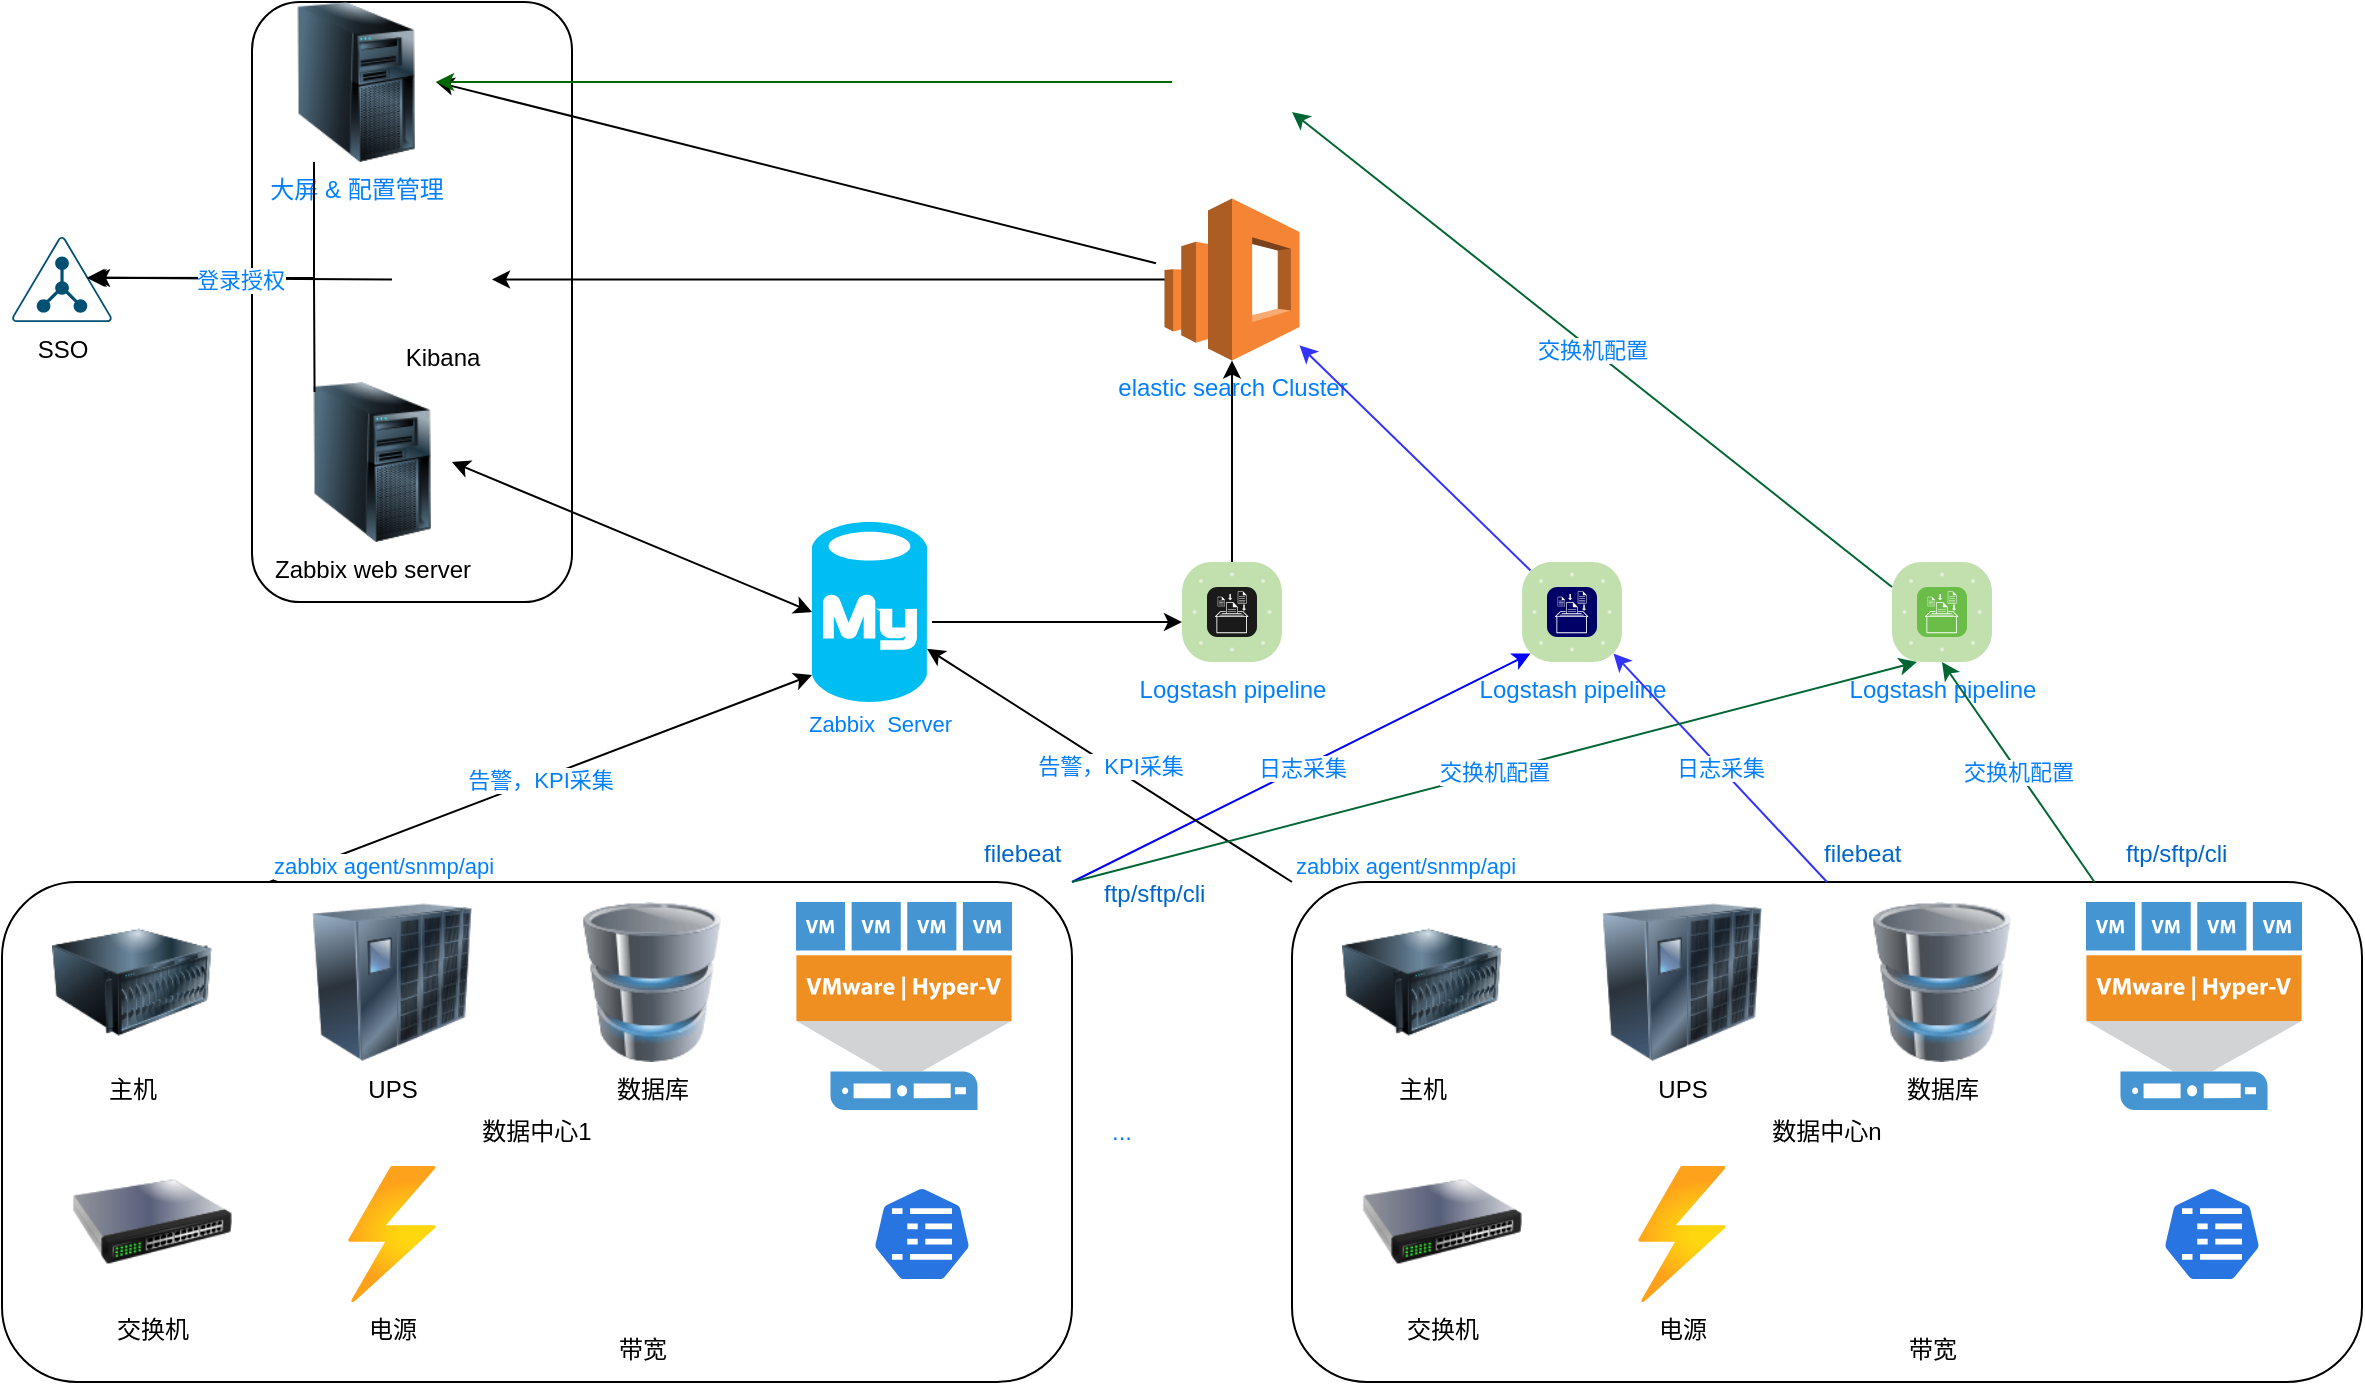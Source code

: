 <mxfile version="15.8.2" type="github">
  <diagram name="Page-1" id="55a83fd1-7818-8e21-69c5-c3457e3827bb">
    <mxGraphModel dx="2062" dy="1122" grid="1" gridSize="10" guides="1" tooltips="1" connect="1" arrows="0" fold="1" page="1" pageScale="1" pageWidth="1100" pageHeight="850" background="none" math="0" shadow="0">
      <root>
        <mxCell id="0" />
        <mxCell id="1" parent="0" />
        <mxCell id="yf0NXRO4z68Gx_VuZJrl-48" value="" style="rounded=1;whiteSpace=wrap;html=1;fontColor=#007FFF;" parent="1" vertex="1">
          <mxGeometry x="170" y="120" width="160" height="300" as="geometry" />
        </mxCell>
        <mxCell id="yf0NXRO4z68Gx_VuZJrl-10" value="数据中心1" style="rounded=1;whiteSpace=wrap;html=1;" parent="1" vertex="1">
          <mxGeometry x="45" y="560" width="535" height="250" as="geometry" />
        </mxCell>
        <mxCell id="yf0NXRO4z68Gx_VuZJrl-1" value="主机" style="image;html=1;image=img/lib/clip_art/computers/Server_128x128.png" parent="1" vertex="1">
          <mxGeometry x="70" y="570" width="80" height="80" as="geometry" />
        </mxCell>
        <mxCell id="yf0NXRO4z68Gx_VuZJrl-2" value="数据库" style="image;html=1;image=img/lib/clip_art/computers/Database_128x128.png" parent="1" vertex="1">
          <mxGeometry x="330" y="570" width="80" height="80" as="geometry" />
        </mxCell>
        <mxCell id="yf0NXRO4z68Gx_VuZJrl-3" value="UPS" style="image;html=1;image=img/lib/clip_art/networking/UPS_128x128.png" parent="1" vertex="1">
          <mxGeometry x="200" y="570" width="80" height="80" as="geometry" />
        </mxCell>
        <mxCell id="yf0NXRO4z68Gx_VuZJrl-5" value="交换机" style="image;html=1;image=img/lib/clip_art/networking/Switch_128x128.png" parent="1" vertex="1">
          <mxGeometry x="80" y="690" width="80" height="80" as="geometry" />
        </mxCell>
        <mxCell id="yf0NXRO4z68Gx_VuZJrl-7" value="电源" style="aspect=fixed;html=1;points=[];align=center;image;fontSize=12;image=img/lib/azure2/general/Power.svg;" parent="1" vertex="1">
          <mxGeometry x="218" y="702" width="44" height="68" as="geometry" />
        </mxCell>
        <mxCell id="yf0NXRO4z68Gx_VuZJrl-8" value="带宽" style="shape=image;html=1;verticalAlign=top;verticalLabelPosition=bottom;labelBackgroundColor=#ffffff;imageAspect=0;aspect=fixed;image=https://cdn0.iconfinder.com/data/icons/pulse_pack_by_chromatix/128/process_ok.png" parent="1" vertex="1">
          <mxGeometry x="320" y="690" width="90" height="90" as="geometry" />
        </mxCell>
        <mxCell id="yf0NXRO4z68Gx_VuZJrl-11" value="" style="pointerEvents=1;shadow=0;dashed=0;html=1;strokeColor=none;fillColor=#4495D1;labelPosition=center;verticalLabelPosition=bottom;verticalAlign=top;align=center;outlineConnect=0;shape=mxgraph.veeam.hyper_v_vmware_host;" parent="1" vertex="1">
          <mxGeometry x="442" y="570" width="108" height="104" as="geometry" />
        </mxCell>
        <mxCell id="yf0NXRO4z68Gx_VuZJrl-12" value="" style="sketch=0;html=1;dashed=0;whitespace=wrap;fillColor=#2875E2;strokeColor=#ffffff;points=[[0.005,0.63,0],[0.1,0.2,0],[0.9,0.2,0],[0.5,0,0],[0.995,0.63,0],[0.72,0.99,0],[0.5,1,0],[0.28,0.99,0]];shape=mxgraph.kubernetes.icon;prIcon=cm" parent="1" vertex="1">
          <mxGeometry x="480" y="712" width="50" height="48" as="geometry" />
        </mxCell>
        <mxCell id="yf0NXRO4z68Gx_VuZJrl-13" value="" style="verticalLabelPosition=bottom;html=1;verticalAlign=top;align=center;strokeColor=none;fillColor=#00BEF2;shape=mxgraph.azure.mysql_database;" parent="1" vertex="1">
          <mxGeometry x="450" y="380" width="57.5" height="90" as="geometry" />
        </mxCell>
        <mxCell id="yf0NXRO4z68Gx_VuZJrl-14" value="SSO" style="points=[[0.5,0,0],[0.765,0.48,0],[0.99,0.98,0],[0.5,1,0],[0.01,0.98,0],[0.235,0.48,0]];verticalLabelPosition=bottom;sketch=0;html=1;verticalAlign=top;aspect=fixed;align=center;pointerEvents=1;shape=mxgraph.cisco19.ldap;fillColor=#005073;strokeColor=none;" parent="1" vertex="1">
          <mxGeometry x="50" y="237.5" width="50" height="42.5" as="geometry" />
        </mxCell>
        <mxCell id="yf0NXRO4z68Gx_VuZJrl-15" value="Zabbix web server" style="image;html=1;image=img/lib/clip_art/computers/Server_Tower_128x128.png" parent="1" vertex="1">
          <mxGeometry x="190" y="310" width="80" height="80" as="geometry" />
        </mxCell>
        <mxCell id="yf0NXRO4z68Gx_VuZJrl-16" value="" style="endArrow=classic;startArrow=none;html=1;rounded=0;exitX=0.141;exitY=0.063;exitDx=0;exitDy=0;exitPerimeter=0;startFill=0;endFill=1;" parent="1" source="yf0NXRO4z68Gx_VuZJrl-15" edge="1">
          <mxGeometry width="50" height="50" relative="1" as="geometry">
            <mxPoint x="710" y="600" as="sourcePoint" />
            <mxPoint x="90" y="258" as="targetPoint" />
            <Array as="points">
              <mxPoint x="201" y="258" />
            </Array>
          </mxGeometry>
        </mxCell>
        <mxCell id="yf0NXRO4z68Gx_VuZJrl-17" value="" style="endArrow=classic;startArrow=classic;html=1;rounded=0;exitX=1;exitY=0.5;exitDx=0;exitDy=0;entryX=0;entryY=0.5;entryDx=0;entryDy=0;entryPerimeter=0;" parent="1" source="yf0NXRO4z68Gx_VuZJrl-15" target="yf0NXRO4z68Gx_VuZJrl-13" edge="1">
          <mxGeometry width="50" height="50" relative="1" as="geometry">
            <mxPoint x="710" y="600" as="sourcePoint" />
            <mxPoint x="760" y="550" as="targetPoint" />
          </mxGeometry>
        </mxCell>
        <mxCell id="yf0NXRO4z68Gx_VuZJrl-20" value="Kibana" style="shape=image;html=1;verticalAlign=top;verticalLabelPosition=bottom;labelBackgroundColor=#ffffff;imageAspect=0;aspect=fixed;image=https://cdn4.iconfinder.com/data/icons/logos-brands-5/24/kibana-128.png" parent="1" vertex="1">
          <mxGeometry x="240" y="233.75" width="50" height="50" as="geometry" />
        </mxCell>
        <mxCell id="yf0NXRO4z68Gx_VuZJrl-25" value="" style="edgeStyle=orthogonalEdgeStyle;rounded=0;orthogonalLoop=1;jettySize=auto;html=1;fontColor=#007FFF;entryX=1;entryY=0.5;entryDx=0;entryDy=0;exitX=0;exitY=0.5;exitDx=0;exitDy=0;exitPerimeter=0;" parent="1" source="yf0NXRO4z68Gx_VuZJrl-21" target="yf0NXRO4z68Gx_VuZJrl-20" edge="1">
          <mxGeometry relative="1" as="geometry">
            <mxPoint x="293.75" y="255" as="targetPoint" />
            <Array as="points">
              <mxPoint x="630" y="259" />
              <mxPoint x="630" y="259" />
            </Array>
          </mxGeometry>
        </mxCell>
        <mxCell id="yf0NXRO4z68Gx_VuZJrl-21" value="elastic search Cluster" style="outlineConnect=0;dashed=0;verticalLabelPosition=bottom;verticalAlign=top;align=center;html=1;shape=mxgraph.aws3.elasticsearch_service;fillColor=#F58534;gradientColor=none;fontColor=#007FFF;" parent="1" vertex="1">
          <mxGeometry x="626.25" y="218.25" width="67.5" height="81" as="geometry" />
        </mxCell>
        <mxCell id="yf0NXRO4z68Gx_VuZJrl-26" value="数据中心n" style="rounded=1;whiteSpace=wrap;html=1;" parent="1" vertex="1">
          <mxGeometry x="690" y="560" width="535" height="250" as="geometry" />
        </mxCell>
        <mxCell id="yf0NXRO4z68Gx_VuZJrl-28" value="主机" style="image;html=1;image=img/lib/clip_art/computers/Server_128x128.png" parent="1" vertex="1">
          <mxGeometry x="715" y="570" width="80" height="80" as="geometry" />
        </mxCell>
        <mxCell id="yf0NXRO4z68Gx_VuZJrl-29" value="数据库" style="image;html=1;image=img/lib/clip_art/computers/Database_128x128.png" parent="1" vertex="1">
          <mxGeometry x="975" y="570" width="80" height="80" as="geometry" />
        </mxCell>
        <mxCell id="yf0NXRO4z68Gx_VuZJrl-30" value="UPS" style="image;html=1;image=img/lib/clip_art/networking/UPS_128x128.png" parent="1" vertex="1">
          <mxGeometry x="845" y="570" width="80" height="80" as="geometry" />
        </mxCell>
        <mxCell id="yf0NXRO4z68Gx_VuZJrl-31" value="交换机" style="image;html=1;image=img/lib/clip_art/networking/Switch_128x128.png" parent="1" vertex="1">
          <mxGeometry x="725" y="690" width="80" height="80" as="geometry" />
        </mxCell>
        <mxCell id="yf0NXRO4z68Gx_VuZJrl-32" value="电源" style="aspect=fixed;html=1;points=[];align=center;image;fontSize=12;image=img/lib/azure2/general/Power.svg;" parent="1" vertex="1">
          <mxGeometry x="863" y="702" width="44" height="68" as="geometry" />
        </mxCell>
        <mxCell id="yf0NXRO4z68Gx_VuZJrl-33" value="带宽" style="shape=image;html=1;verticalAlign=top;verticalLabelPosition=bottom;labelBackgroundColor=#ffffff;imageAspect=0;aspect=fixed;image=https://cdn0.iconfinder.com/data/icons/pulse_pack_by_chromatix/128/process_ok.png" parent="1" vertex="1">
          <mxGeometry x="965" y="690" width="90" height="90" as="geometry" />
        </mxCell>
        <mxCell id="yf0NXRO4z68Gx_VuZJrl-34" value="" style="pointerEvents=1;shadow=0;dashed=0;html=1;strokeColor=none;fillColor=#4495D1;labelPosition=center;verticalLabelPosition=bottom;verticalAlign=top;align=center;outlineConnect=0;shape=mxgraph.veeam.hyper_v_vmware_host;" parent="1" vertex="1">
          <mxGeometry x="1087" y="570" width="108" height="104" as="geometry" />
        </mxCell>
        <mxCell id="yf0NXRO4z68Gx_VuZJrl-35" value="" style="sketch=0;html=1;dashed=0;whitespace=wrap;fillColor=#2875E2;strokeColor=#ffffff;points=[[0.005,0.63,0],[0.1,0.2,0],[0.9,0.2,0],[0.5,0,0],[0.995,0.63,0],[0.72,0.99,0],[0.5,1,0],[0.28,0.99,0]];shape=mxgraph.kubernetes.icon;prIcon=cm" parent="1" vertex="1">
          <mxGeometry x="1125" y="712" width="50" height="48" as="geometry" />
        </mxCell>
        <mxCell id="yf0NXRO4z68Gx_VuZJrl-39" value="..." style="text;html=1;strokeColor=none;fillColor=none;align=center;verticalAlign=middle;whiteSpace=wrap;rounded=0;fontColor=#007FFF;" parent="1" vertex="1">
          <mxGeometry x="575" y="670" width="60" height="30" as="geometry" />
        </mxCell>
        <mxCell id="yf0NXRO4z68Gx_VuZJrl-41" value="Logstash pipeline" style="verticalLabelPosition=bottom;sketch=0;html=1;fillColor=#000066;strokeColor=#ffffff;verticalAlign=top;align=center;points=[[0.085,0.085,0],[0.915,0.085,0],[0.915,0.915,0],[0.085,0.915,0],[0.25,0,0],[0.5,0,0],[0.75,0,0],[1,0.25,0],[1,0.5,0],[1,0.75,0],[0.75,1,0],[0.5,1,0],[0.25,1,0],[0,0.75,0],[0,0.5,0],[0,0.25,0]];pointerEvents=1;shape=mxgraph.cisco_safe.compositeIcon;bgIcon=mxgraph.cisco_safe.architecture.generic_appliance;resIcon=mxgraph.cisco_safe.architecture.log_collector;fontColor=#007FFF;" parent="1" vertex="1">
          <mxGeometry x="805" y="400" width="50" height="50" as="geometry" />
        </mxCell>
        <mxCell id="yf0NXRO4z68Gx_VuZJrl-55" value="" style="endArrow=classic;html=1;rounded=0;fontColor=#007FFF;exitX=0.085;exitY=0.085;exitDx=0;exitDy=0;exitPerimeter=0;strokeColor=#3333FF;" parent="1" source="yf0NXRO4z68Gx_VuZJrl-41" target="yf0NXRO4z68Gx_VuZJrl-21" edge="1">
          <mxGeometry width="50" height="50" relative="1" as="geometry">
            <mxPoint x="710" y="600" as="sourcePoint" />
            <mxPoint x="760" y="550" as="targetPoint" />
          </mxGeometry>
        </mxCell>
        <mxCell id="yf0NXRO4z68Gx_VuZJrl-58" value="日志采集" style="endArrow=classic;html=1;rounded=0;fontColor=#007FFF;entryX=0.915;entryY=0.915;entryDx=0;entryDy=0;entryPerimeter=0;exitX=0.5;exitY=0;exitDx=0;exitDy=0;strokeColor=#3333FF;" parent="1" source="yf0NXRO4z68Gx_VuZJrl-26" target="yf0NXRO4z68Gx_VuZJrl-41" edge="1">
          <mxGeometry relative="1" as="geometry">
            <mxPoint x="570" y="480" as="sourcePoint" />
            <mxPoint x="730" y="480" as="targetPoint" />
          </mxGeometry>
        </mxCell>
        <mxCell id="yf0NXRO4z68Gx_VuZJrl-62" value="大屏 &amp;amp; 配置管理" style="image;html=1;image=img/lib/clip_art/computers/Server_Tower_128x128.png;fontColor=#007FFF;" parent="1" vertex="1">
          <mxGeometry x="182" y="120" width="80" height="80" as="geometry" />
        </mxCell>
        <mxCell id="yf0NXRO4z68Gx_VuZJrl-63" value="" style="endArrow=classic;html=1;rounded=0;fontColor=#007FFF;entryX=0.765;entryY=0.48;entryDx=0;entryDy=0;entryPerimeter=0;" parent="1" edge="1">
          <mxGeometry width="50" height="50" relative="1" as="geometry">
            <mxPoint x="201" y="200" as="sourcePoint" />
            <mxPoint x="87.25" y="257.9" as="targetPoint" />
            <Array as="points">
              <mxPoint x="201" y="258" />
            </Array>
          </mxGeometry>
        </mxCell>
        <mxCell id="yf0NXRO4z68Gx_VuZJrl-64" value="" style="endArrow=classic;html=1;rounded=0;fontColor=#007FFF;exitX=0;exitY=0.5;exitDx=0;exitDy=0;entryX=0.765;entryY=0.48;entryDx=0;entryDy=0;entryPerimeter=0;" parent="1" source="yf0NXRO4z68Gx_VuZJrl-20" target="yf0NXRO4z68Gx_VuZJrl-14" edge="1">
          <mxGeometry relative="1" as="geometry">
            <mxPoint x="370" y="210" as="sourcePoint" />
            <mxPoint x="530" y="210" as="targetPoint" />
            <Array as="points" />
          </mxGeometry>
        </mxCell>
        <mxCell id="yf0NXRO4z68Gx_VuZJrl-65" value="登录授权" style="edgeLabel;resizable=0;html=1;align=center;verticalAlign=middle;fontColor=#007FFF;" parent="yf0NXRO4z68Gx_VuZJrl-64" connectable="0" vertex="1">
          <mxGeometry relative="1" as="geometry" />
        </mxCell>
        <mxCell id="yf0NXRO4z68Gx_VuZJrl-67" value="" style="endArrow=classic;html=1;rounded=0;fontColor=#007FFF;exitX=1;exitY=0;exitDx=0;exitDy=0;entryX=0.085;entryY=0.915;entryDx=0;entryDy=0;entryPerimeter=0;strokeColor=#0000FF;" parent="1" source="yf0NXRO4z68Gx_VuZJrl-10" target="yf0NXRO4z68Gx_VuZJrl-41" edge="1">
          <mxGeometry relative="1" as="geometry">
            <mxPoint x="860" y="390" as="sourcePoint" />
            <mxPoint x="960" y="390" as="targetPoint" />
          </mxGeometry>
        </mxCell>
        <mxCell id="yf0NXRO4z68Gx_VuZJrl-68" value="日志采集" style="edgeLabel;resizable=0;html=1;align=center;verticalAlign=middle;fontColor=#007FFF;" parent="yf0NXRO4z68Gx_VuZJrl-67" connectable="0" vertex="1">
          <mxGeometry relative="1" as="geometry" />
        </mxCell>
        <mxCell id="yf0NXRO4z68Gx_VuZJrl-71" value="" style="endArrow=classic;html=1;rounded=0;fontColor=#007FFF;strokeColor=#000000;entryX=0;entryY=0.85;entryDx=0;entryDy=0;entryPerimeter=0;exitX=0.25;exitY=0;exitDx=0;exitDy=0;" parent="1" source="yf0NXRO4z68Gx_VuZJrl-10" target="yf0NXRO4z68Gx_VuZJrl-13" edge="1">
          <mxGeometry relative="1" as="geometry">
            <mxPoint x="250" y="500" as="sourcePoint" />
            <mxPoint x="410" y="500" as="targetPoint" />
          </mxGeometry>
        </mxCell>
        <mxCell id="yf0NXRO4z68Gx_VuZJrl-72" value="告警，KPI采集" style="edgeLabel;resizable=0;html=1;align=center;verticalAlign=middle;fontColor=#007FFF;" parent="yf0NXRO4z68Gx_VuZJrl-71" connectable="0" vertex="1">
          <mxGeometry relative="1" as="geometry" />
        </mxCell>
        <mxCell id="yf0NXRO4z68Gx_VuZJrl-73" value="zabbix agent/snmp/api" style="edgeLabel;resizable=0;html=1;align=left;verticalAlign=bottom;fontColor=#007FFF;" parent="yf0NXRO4z68Gx_VuZJrl-71" connectable="0" vertex="1">
          <mxGeometry x="-1" relative="1" as="geometry" />
        </mxCell>
        <mxCell id="yf0NXRO4z68Gx_VuZJrl-74" value="Zabbix&amp;nbsp; Server" style="edgeLabel;resizable=0;html=1;align=right;verticalAlign=bottom;fontColor=#007FFF;" parent="yf0NXRO4z68Gx_VuZJrl-71" connectable="0" vertex="1">
          <mxGeometry x="1" relative="1" as="geometry">
            <mxPoint x="70" y="33" as="offset" />
          </mxGeometry>
        </mxCell>
        <mxCell id="yf0NXRO4z68Gx_VuZJrl-75" value="" style="endArrow=classic;html=1;rounded=0;fontColor=#007FFF;strokeColor=#000000;exitX=0;exitY=0;exitDx=0;exitDy=0;" parent="1" source="yf0NXRO4z68Gx_VuZJrl-26" target="yf0NXRO4z68Gx_VuZJrl-13" edge="1">
          <mxGeometry relative="1" as="geometry">
            <mxPoint x="188.75" y="570" as="sourcePoint" />
            <mxPoint x="460" y="466.5" as="targetPoint" />
          </mxGeometry>
        </mxCell>
        <mxCell id="yf0NXRO4z68Gx_VuZJrl-76" value="告警，KPI采集" style="edgeLabel;resizable=0;html=1;align=center;verticalAlign=middle;fontColor=#007FFF;" parent="yf0NXRO4z68Gx_VuZJrl-75" connectable="0" vertex="1">
          <mxGeometry relative="1" as="geometry" />
        </mxCell>
        <mxCell id="yf0NXRO4z68Gx_VuZJrl-77" value="zabbix agent/snmp/api" style="edgeLabel;resizable=0;html=1;align=left;verticalAlign=bottom;fontColor=#007FFF;" parent="yf0NXRO4z68Gx_VuZJrl-75" connectable="0" vertex="1">
          <mxGeometry x="-1" relative="1" as="geometry" />
        </mxCell>
        <mxCell id="yf0NXRO4z68Gx_VuZJrl-79" value="Logstash pipeline" style="verticalLabelPosition=bottom;sketch=0;html=1;fillColor=#1A1A1A;strokeColor=#ffffff;verticalAlign=top;align=center;points=[[0.085,0.085,0],[0.915,0.085,0],[0.915,0.915,0],[0.085,0.915,0],[0.25,0,0],[0.5,0,0],[0.75,0,0],[1,0.25,0],[1,0.5,0],[1,0.75,0],[0.75,1,0],[0.5,1,0],[0.25,1,0],[0,0.75,0],[0,0.5,0],[0,0.25,0]];pointerEvents=1;shape=mxgraph.cisco_safe.compositeIcon;bgIcon=mxgraph.cisco_safe.architecture.generic_appliance;resIcon=mxgraph.cisco_safe.architecture.log_collector;fontColor=#007FFF;" parent="1" vertex="1">
          <mxGeometry x="635" y="400" width="50" height="50" as="geometry" />
        </mxCell>
        <mxCell id="yf0NXRO4z68Gx_VuZJrl-80" value="" style="endArrow=classic;html=1;rounded=0;fontColor=#007FFF;strokeColor=#000000;" parent="1" edge="1">
          <mxGeometry width="50" height="50" relative="1" as="geometry">
            <mxPoint x="510" y="430" as="sourcePoint" />
            <mxPoint x="635" y="430" as="targetPoint" />
          </mxGeometry>
        </mxCell>
        <mxCell id="yf0NXRO4z68Gx_VuZJrl-81" value="" style="endArrow=classic;html=1;rounded=0;fontColor=#007FFF;strokeColor=#000000;entryX=0.5;entryY=1;entryDx=0;entryDy=0;entryPerimeter=0;exitX=0.5;exitY=0;exitDx=0;exitDy=0;exitPerimeter=0;" parent="1" source="yf0NXRO4z68Gx_VuZJrl-79" target="yf0NXRO4z68Gx_VuZJrl-21" edge="1">
          <mxGeometry width="50" height="50" relative="1" as="geometry">
            <mxPoint x="570" y="380" as="sourcePoint" />
            <mxPoint x="620" y="330" as="targetPoint" />
          </mxGeometry>
        </mxCell>
        <mxCell id="yf0NXRO4z68Gx_VuZJrl-82" value="" style="shape=image;html=1;verticalAlign=top;verticalLabelPosition=bottom;labelBackgroundColor=#ffffff;imageAspect=0;aspect=fixed;image=https://cdn4.iconfinder.com/data/icons/logos-and-brands/512/141_Git_logo_logos-128.png;fontColor=#007FFF;" parent="1" vertex="1">
          <mxGeometry x="630" y="130" width="60" height="60" as="geometry" />
        </mxCell>
        <mxCell id="yf0NXRO4z68Gx_VuZJrl-83" value="" style="endArrow=classic;html=1;rounded=0;fontColor=#007FFF;strokeColor=#000000;entryX=1;entryY=0.5;entryDx=0;entryDy=0;exitX=-0.063;exitY=0.4;exitDx=0;exitDy=0;exitPerimeter=0;" parent="1" source="yf0NXRO4z68Gx_VuZJrl-21" target="yf0NXRO4z68Gx_VuZJrl-62" edge="1">
          <mxGeometry width="50" height="50" relative="1" as="geometry">
            <mxPoint x="1020" y="500" as="sourcePoint" />
            <mxPoint x="1070" y="450" as="targetPoint" />
          </mxGeometry>
        </mxCell>
        <mxCell id="yf0NXRO4z68Gx_VuZJrl-84" value="" style="endArrow=classic;html=1;rounded=0;fontColor=#007FFF;strokeColor=#006600;entryX=1;entryY=0.5;entryDx=0;entryDy=0;exitX=0;exitY=0.5;exitDx=0;exitDy=0;" parent="1" source="yf0NXRO4z68Gx_VuZJrl-82" target="yf0NXRO4z68Gx_VuZJrl-62" edge="1">
          <mxGeometry width="50" height="50" relative="1" as="geometry">
            <mxPoint x="1020" y="500" as="sourcePoint" />
            <mxPoint x="1070" y="450" as="targetPoint" />
          </mxGeometry>
        </mxCell>
        <mxCell id="yf0NXRO4z68Gx_VuZJrl-85" value="Logstash pipeline" style="verticalLabelPosition=bottom;sketch=0;html=1;fillColor=#6ABD46;strokeColor=#ffffff;verticalAlign=top;align=center;points=[[0.085,0.085,0],[0.915,0.085,0],[0.915,0.915,0],[0.085,0.915,0],[0.25,0,0],[0.5,0,0],[0.75,0,0],[1,0.25,0],[1,0.5,0],[1,0.75,0],[0.75,1,0],[0.5,1,0],[0.25,1,0],[0,0.75,0],[0,0.5,0],[0,0.25,0]];pointerEvents=1;shape=mxgraph.cisco_safe.compositeIcon;bgIcon=mxgraph.cisco_safe.architecture.generic_appliance;resIcon=mxgraph.cisco_safe.architecture.log_collector;fontColor=#007FFF;" parent="1" vertex="1">
          <mxGeometry x="990" y="400" width="50" height="50" as="geometry" />
        </mxCell>
        <mxCell id="yf0NXRO4z68Gx_VuZJrl-86" value="交换机配置" style="endArrow=classic;html=1;rounded=0;fontColor=#007FFF;entryX=0.5;entryY=1;entryDx=0;entryDy=0;entryPerimeter=0;exitX=0.75;exitY=0;exitDx=0;exitDy=0;strokeColor=#006633;" parent="1" source="yf0NXRO4z68Gx_VuZJrl-26" target="yf0NXRO4z68Gx_VuZJrl-85" edge="1">
          <mxGeometry relative="1" as="geometry">
            <mxPoint x="967.5" y="570" as="sourcePoint" />
            <mxPoint x="860.75" y="455.75" as="targetPoint" />
            <Array as="points" />
          </mxGeometry>
        </mxCell>
        <mxCell id="yf0NXRO4z68Gx_VuZJrl-87" value="交换机配置" style="endArrow=classic;html=1;rounded=0;fontColor=#007FFF;strokeColor=#006633;entryX=0.25;entryY=1;entryDx=0;entryDy=0;entryPerimeter=0;" parent="1" target="yf0NXRO4z68Gx_VuZJrl-85" edge="1">
          <mxGeometry relative="1" as="geometry">
            <mxPoint x="580" y="560" as="sourcePoint" />
            <mxPoint x="1000" y="450" as="targetPoint" />
            <Array as="points" />
          </mxGeometry>
        </mxCell>
        <mxCell id="yf0NXRO4z68Gx_VuZJrl-88" value="交换机配置" style="endArrow=classic;html=1;rounded=0;fontColor=#007FFF;strokeColor=#006633;entryX=1;entryY=0.75;entryDx=0;entryDy=0;exitX=0;exitY=0.25;exitDx=0;exitDy=0;exitPerimeter=0;" parent="1" source="yf0NXRO4z68Gx_VuZJrl-85" target="yf0NXRO4z68Gx_VuZJrl-82" edge="1">
          <mxGeometry relative="1" as="geometry">
            <mxPoint x="590" y="570" as="sourcePoint" />
            <mxPoint x="1012.5" y="460" as="targetPoint" />
            <Array as="points" />
          </mxGeometry>
        </mxCell>
        <mxCell id="Q_4yshbsvec5lZbrO-0S-1" value="filebeat" style="text;strokeColor=none;fillColor=none;align=left;verticalAlign=middle;spacingLeft=4;spacingRight=4;overflow=hidden;points=[[0,0.5],[1,0.5]];portConstraint=eastwest;rotatable=0;fontColor=#0066CC;" vertex="1" parent="1">
          <mxGeometry x="950" y="530" width="80" height="30" as="geometry" />
        </mxCell>
        <mxCell id="Q_4yshbsvec5lZbrO-0S-2" value="filebeat" style="text;strokeColor=none;fillColor=none;align=left;verticalAlign=middle;spacingLeft=4;spacingRight=4;overflow=hidden;points=[[0,0.5],[1,0.5]];portConstraint=eastwest;rotatable=0;fontColor=#0066CC;" vertex="1" parent="1">
          <mxGeometry x="530" y="530" width="80" height="30" as="geometry" />
        </mxCell>
        <mxCell id="Q_4yshbsvec5lZbrO-0S-3" value="ftp/sftp/cli" style="text;strokeColor=none;fillColor=none;align=left;verticalAlign=middle;spacingLeft=4;spacingRight=4;overflow=hidden;points=[[0,0.5],[1,0.5]];portConstraint=eastwest;rotatable=0;fontColor=#0066CC;" vertex="1" parent="1">
          <mxGeometry x="1101" y="530" width="80" height="30" as="geometry" />
        </mxCell>
        <mxCell id="Q_4yshbsvec5lZbrO-0S-4" value="ftp/sftp/cli" style="text;strokeColor=none;fillColor=none;align=left;verticalAlign=middle;spacingLeft=4;spacingRight=4;overflow=hidden;points=[[0,0.5],[1,0.5]];portConstraint=eastwest;rotatable=0;fontColor=#0066CC;" vertex="1" parent="1">
          <mxGeometry x="590" y="550" width="80" height="30" as="geometry" />
        </mxCell>
      </root>
    </mxGraphModel>
  </diagram>
</mxfile>
